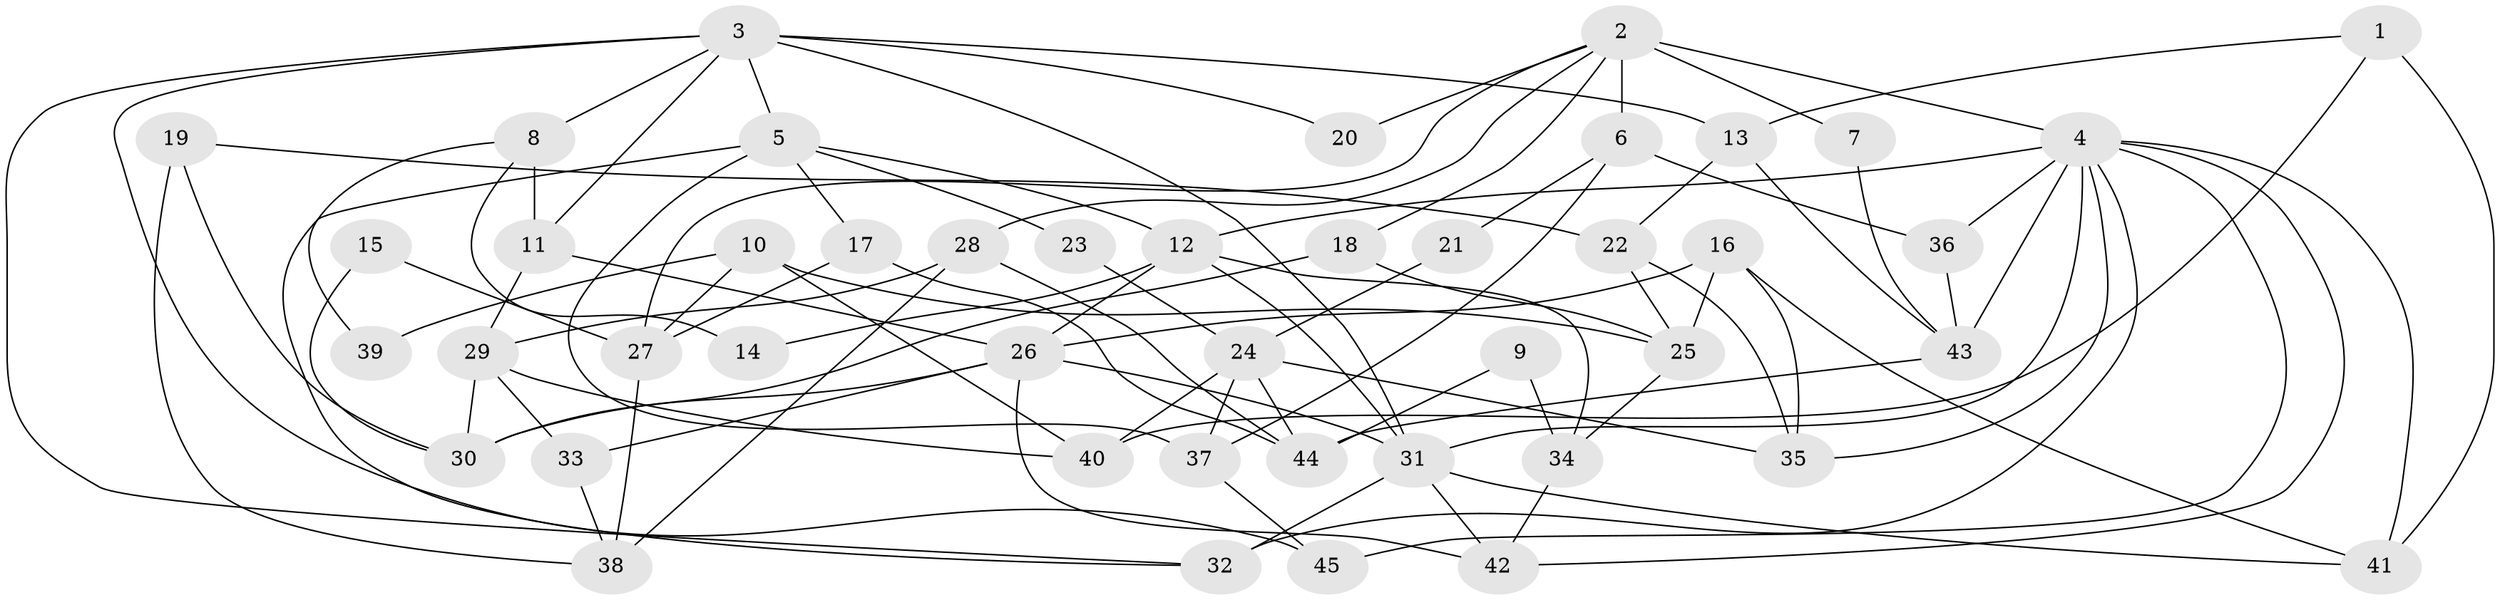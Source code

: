 // original degree distribution, {3: 0.24193548387096775, 9: 0.016129032258064516, 8: 0.016129032258064516, 6: 0.08064516129032258, 4: 0.3548387096774194, 2: 0.12903225806451613, 5: 0.14516129032258066, 7: 0.016129032258064516}
// Generated by graph-tools (version 1.1) at 2025/50/03/04/25 22:50:51]
// undirected, 45 vertices, 94 edges
graph export_dot {
  node [color=gray90,style=filled];
  1;
  2;
  3;
  4;
  5;
  6;
  7;
  8;
  9;
  10;
  11;
  12;
  13;
  14;
  15;
  16;
  17;
  18;
  19;
  20;
  21;
  22;
  23;
  24;
  25;
  26;
  27;
  28;
  29;
  30;
  31;
  32;
  33;
  34;
  35;
  36;
  37;
  38;
  39;
  40;
  41;
  42;
  43;
  44;
  45;
  1 -- 13 [weight=1.0];
  1 -- 40 [weight=1.0];
  1 -- 41 [weight=1.0];
  2 -- 4 [weight=3.0];
  2 -- 6 [weight=1.0];
  2 -- 7 [weight=1.0];
  2 -- 18 [weight=1.0];
  2 -- 20 [weight=1.0];
  2 -- 27 [weight=1.0];
  2 -- 28 [weight=1.0];
  3 -- 5 [weight=1.0];
  3 -- 8 [weight=2.0];
  3 -- 11 [weight=1.0];
  3 -- 13 [weight=1.0];
  3 -- 20 [weight=1.0];
  3 -- 31 [weight=2.0];
  3 -- 32 [weight=1.0];
  3 -- 45 [weight=1.0];
  4 -- 12 [weight=1.0];
  4 -- 31 [weight=1.0];
  4 -- 32 [weight=2.0];
  4 -- 35 [weight=1.0];
  4 -- 36 [weight=1.0];
  4 -- 41 [weight=1.0];
  4 -- 42 [weight=1.0];
  4 -- 43 [weight=1.0];
  4 -- 45 [weight=1.0];
  5 -- 12 [weight=1.0];
  5 -- 17 [weight=1.0];
  5 -- 23 [weight=1.0];
  5 -- 32 [weight=1.0];
  5 -- 37 [weight=1.0];
  6 -- 21 [weight=1.0];
  6 -- 36 [weight=1.0];
  6 -- 37 [weight=1.0];
  7 -- 43 [weight=1.0];
  8 -- 11 [weight=1.0];
  8 -- 14 [weight=1.0];
  8 -- 39 [weight=1.0];
  9 -- 34 [weight=1.0];
  9 -- 44 [weight=1.0];
  10 -- 25 [weight=1.0];
  10 -- 27 [weight=1.0];
  10 -- 39 [weight=1.0];
  10 -- 40 [weight=1.0];
  11 -- 26 [weight=1.0];
  11 -- 29 [weight=1.0];
  12 -- 14 [weight=1.0];
  12 -- 26 [weight=2.0];
  12 -- 31 [weight=1.0];
  12 -- 34 [weight=1.0];
  13 -- 22 [weight=1.0];
  13 -- 43 [weight=1.0];
  15 -- 27 [weight=1.0];
  15 -- 30 [weight=1.0];
  16 -- 25 [weight=2.0];
  16 -- 26 [weight=1.0];
  16 -- 35 [weight=1.0];
  16 -- 41 [weight=1.0];
  17 -- 27 [weight=1.0];
  17 -- 44 [weight=1.0];
  18 -- 25 [weight=1.0];
  18 -- 30 [weight=1.0];
  19 -- 22 [weight=1.0];
  19 -- 30 [weight=1.0];
  19 -- 38 [weight=1.0];
  21 -- 24 [weight=1.0];
  22 -- 25 [weight=1.0];
  22 -- 35 [weight=1.0];
  23 -- 24 [weight=1.0];
  24 -- 35 [weight=1.0];
  24 -- 37 [weight=1.0];
  24 -- 40 [weight=1.0];
  24 -- 44 [weight=1.0];
  25 -- 34 [weight=1.0];
  26 -- 30 [weight=1.0];
  26 -- 31 [weight=2.0];
  26 -- 33 [weight=1.0];
  26 -- 42 [weight=1.0];
  27 -- 38 [weight=1.0];
  28 -- 29 [weight=1.0];
  28 -- 38 [weight=1.0];
  28 -- 44 [weight=1.0];
  29 -- 30 [weight=1.0];
  29 -- 33 [weight=1.0];
  29 -- 40 [weight=1.0];
  31 -- 32 [weight=1.0];
  31 -- 41 [weight=1.0];
  31 -- 42 [weight=1.0];
  33 -- 38 [weight=1.0];
  34 -- 42 [weight=1.0];
  36 -- 43 [weight=1.0];
  37 -- 45 [weight=1.0];
  43 -- 44 [weight=1.0];
}
